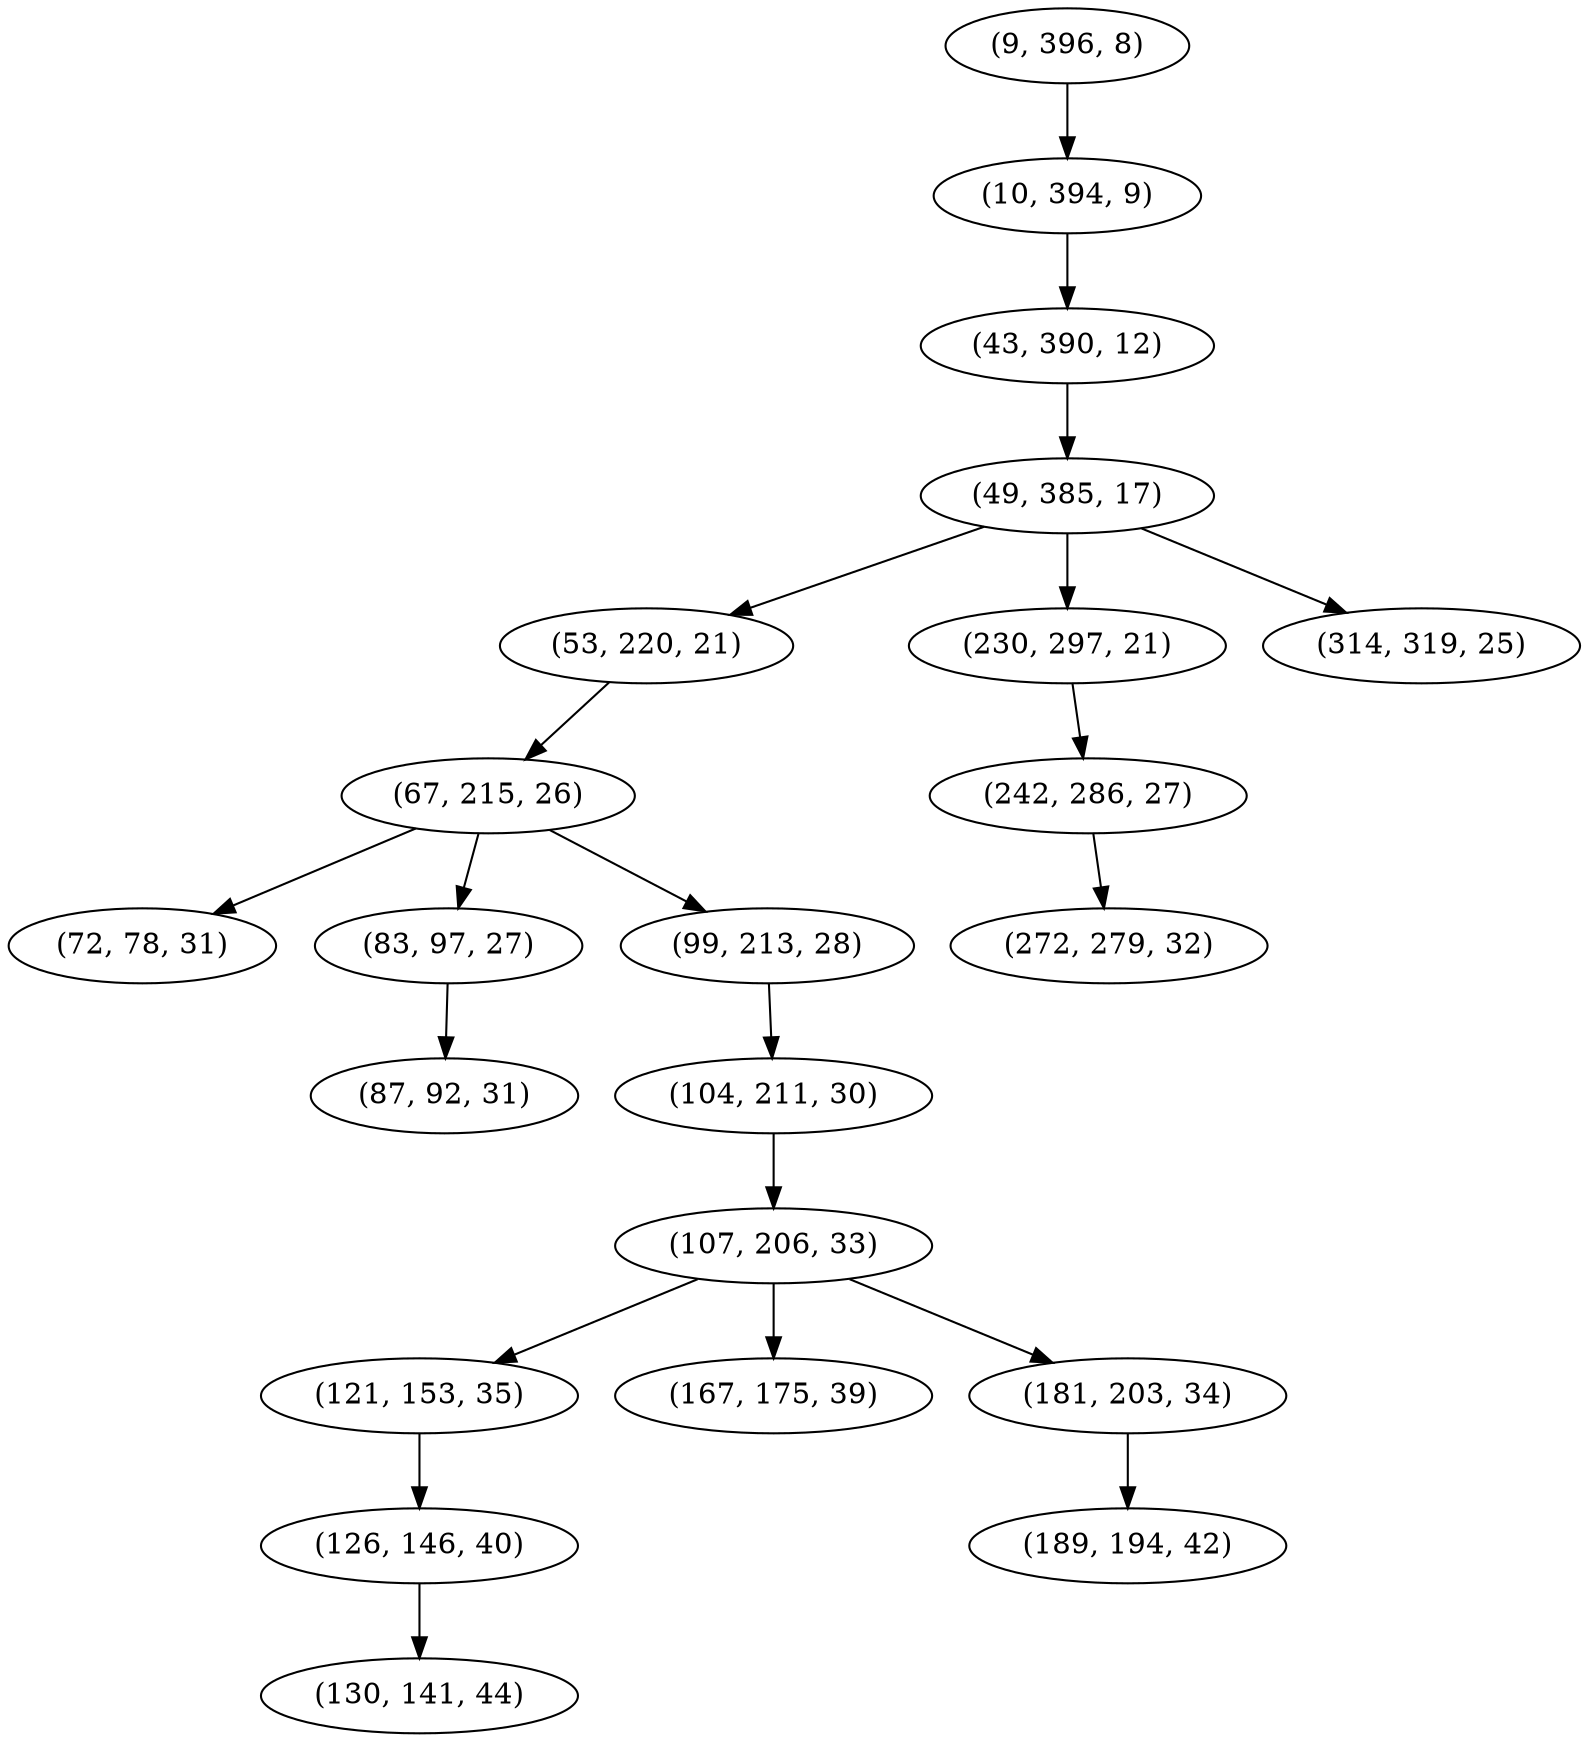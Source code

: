 digraph tree {
    "(9, 396, 8)";
    "(10, 394, 9)";
    "(43, 390, 12)";
    "(49, 385, 17)";
    "(53, 220, 21)";
    "(67, 215, 26)";
    "(72, 78, 31)";
    "(83, 97, 27)";
    "(87, 92, 31)";
    "(99, 213, 28)";
    "(104, 211, 30)";
    "(107, 206, 33)";
    "(121, 153, 35)";
    "(126, 146, 40)";
    "(130, 141, 44)";
    "(167, 175, 39)";
    "(181, 203, 34)";
    "(189, 194, 42)";
    "(230, 297, 21)";
    "(242, 286, 27)";
    "(272, 279, 32)";
    "(314, 319, 25)";
    "(9, 396, 8)" -> "(10, 394, 9)";
    "(10, 394, 9)" -> "(43, 390, 12)";
    "(43, 390, 12)" -> "(49, 385, 17)";
    "(49, 385, 17)" -> "(53, 220, 21)";
    "(49, 385, 17)" -> "(230, 297, 21)";
    "(49, 385, 17)" -> "(314, 319, 25)";
    "(53, 220, 21)" -> "(67, 215, 26)";
    "(67, 215, 26)" -> "(72, 78, 31)";
    "(67, 215, 26)" -> "(83, 97, 27)";
    "(67, 215, 26)" -> "(99, 213, 28)";
    "(83, 97, 27)" -> "(87, 92, 31)";
    "(99, 213, 28)" -> "(104, 211, 30)";
    "(104, 211, 30)" -> "(107, 206, 33)";
    "(107, 206, 33)" -> "(121, 153, 35)";
    "(107, 206, 33)" -> "(167, 175, 39)";
    "(107, 206, 33)" -> "(181, 203, 34)";
    "(121, 153, 35)" -> "(126, 146, 40)";
    "(126, 146, 40)" -> "(130, 141, 44)";
    "(181, 203, 34)" -> "(189, 194, 42)";
    "(230, 297, 21)" -> "(242, 286, 27)";
    "(242, 286, 27)" -> "(272, 279, 32)";
}
